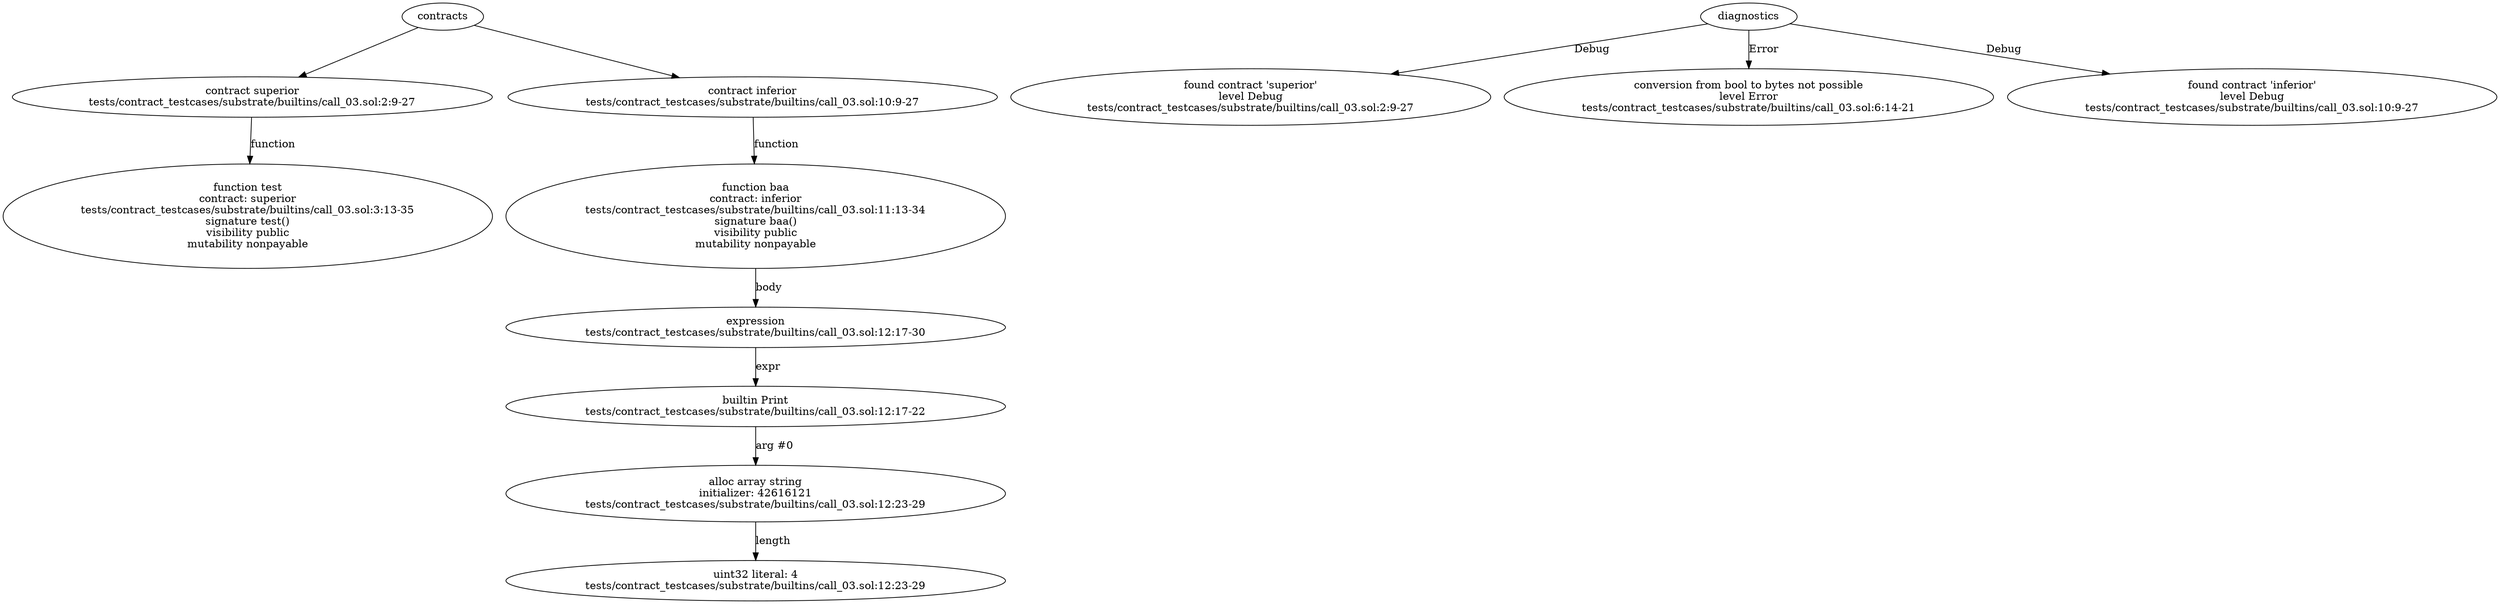 strict digraph "tests/contract_testcases/substrate/builtins/call_03.sol" {
	contract [label="contract superior\ntests/contract_testcases/substrate/builtins/call_03.sol:2:9-27"]
	test [label="function test\ncontract: superior\ntests/contract_testcases/substrate/builtins/call_03.sol:3:13-35\nsignature test()\nvisibility public\nmutability nonpayable"]
	contract_3 [label="contract inferior\ntests/contract_testcases/substrate/builtins/call_03.sol:10:9-27"]
	baa [label="function baa\ncontract: inferior\ntests/contract_testcases/substrate/builtins/call_03.sol:11:13-34\nsignature baa()\nvisibility public\nmutability nonpayable"]
	expr [label="expression\ntests/contract_testcases/substrate/builtins/call_03.sol:12:17-30"]
	builtins [label="builtin Print\ntests/contract_testcases/substrate/builtins/call_03.sol:12:17-22"]
	alloc_array [label="alloc array string\ninitializer: 42616121\ntests/contract_testcases/substrate/builtins/call_03.sol:12:23-29"]
	number_literal [label="uint32 literal: 4\ntests/contract_testcases/substrate/builtins/call_03.sol:12:23-29"]
	diagnostic [label="found contract 'superior'\nlevel Debug\ntests/contract_testcases/substrate/builtins/call_03.sol:2:9-27"]
	diagnostic_11 [label="conversion from bool to bytes not possible\nlevel Error\ntests/contract_testcases/substrate/builtins/call_03.sol:6:14-21"]
	diagnostic_12 [label="found contract 'inferior'\nlevel Debug\ntests/contract_testcases/substrate/builtins/call_03.sol:10:9-27"]
	contracts -> contract
	contract -> test [label="function"]
	contracts -> contract_3
	contract_3 -> baa [label="function"]
	baa -> expr [label="body"]
	expr -> builtins [label="expr"]
	builtins -> alloc_array [label="arg #0"]
	alloc_array -> number_literal [label="length"]
	diagnostics -> diagnostic [label="Debug"]
	diagnostics -> diagnostic_11 [label="Error"]
	diagnostics -> diagnostic_12 [label="Debug"]
}
